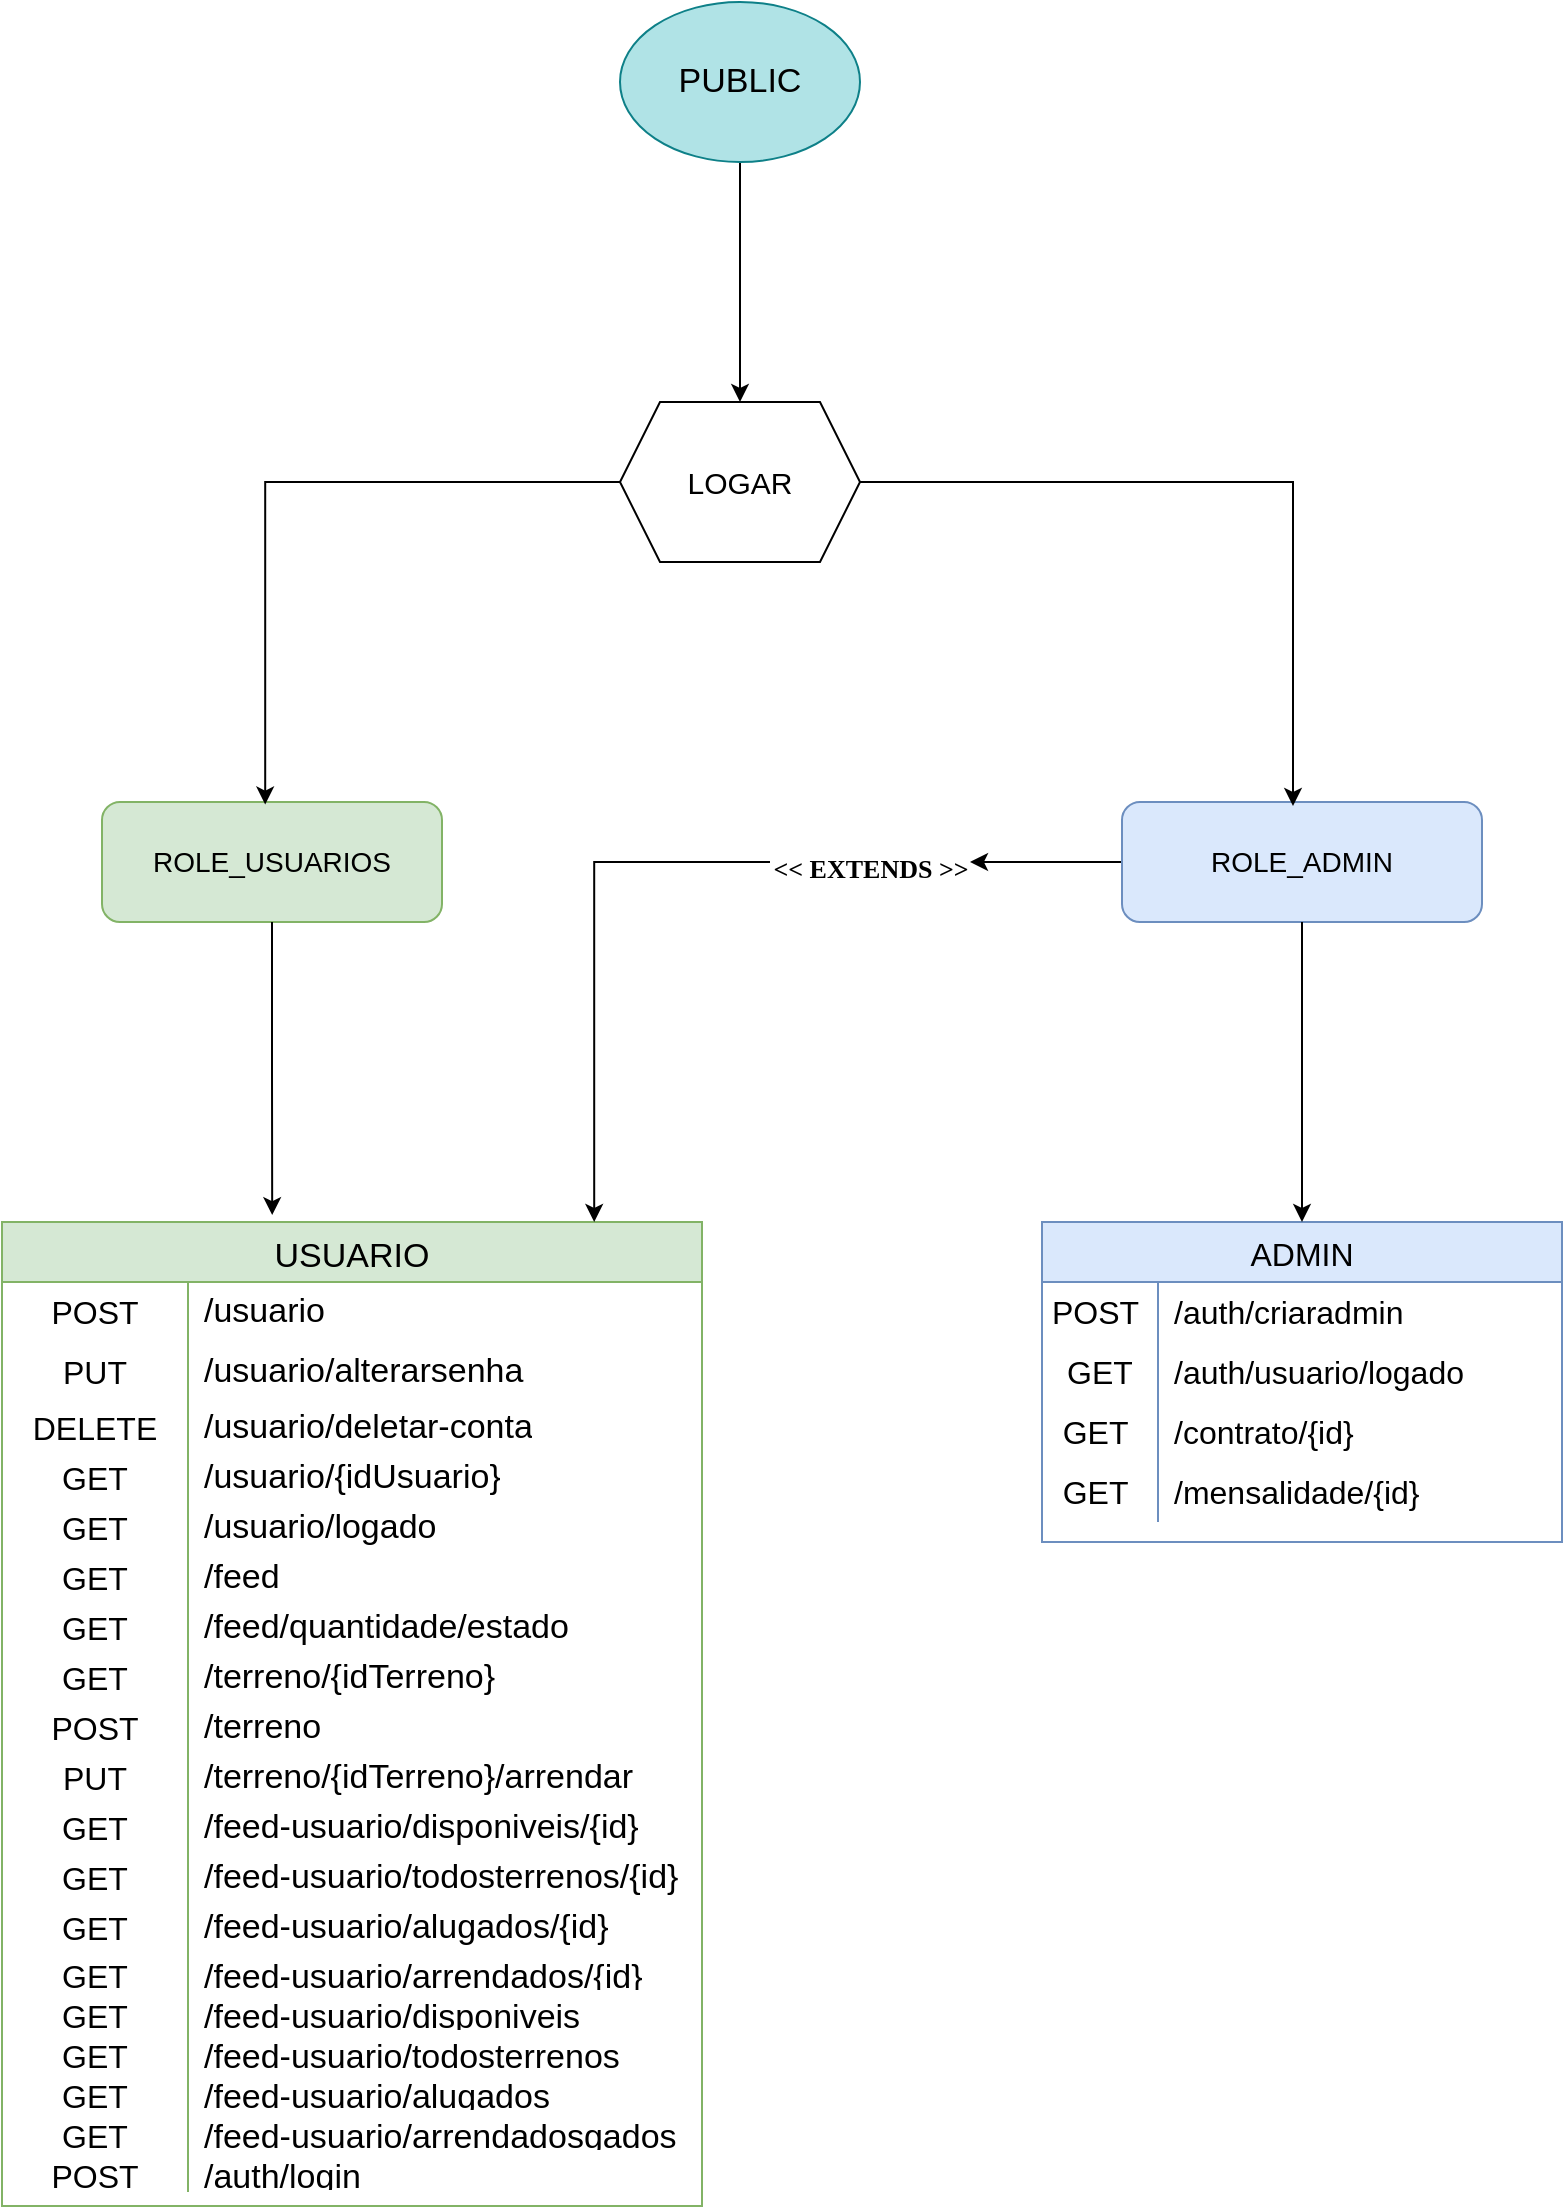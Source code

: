 <mxfile version="23.1.4" type="google">
  <diagram name="Página-1" id="nRooKCIGqbzD4lIbR2Vv">
    <mxGraphModel grid="1" page="1" gridSize="10" guides="1" tooltips="1" connect="0" arrows="1" fold="1" pageScale="1" pageWidth="827" pageHeight="1169" math="0" shadow="0">
      <root>
        <mxCell id="0" />
        <mxCell id="1" parent="0" />
        <mxCell id="QpCjkG6h7ZB04saemi_2-1" value="&lt;font style=&quot;font-size: 15px;&quot;&gt;LOGAR&lt;/font&gt;" style="shape=hexagon;perimeter=hexagonPerimeter2;whiteSpace=wrap;html=1;fixedSize=1;labelBackgroundColor=none;" vertex="1" parent="1">
          <mxGeometry x="339" y="-90" width="120" height="80" as="geometry" />
        </mxCell>
        <mxCell id="QpCjkG6h7ZB04saemi_2-19" value="ROLE_USUARIOS" style="rounded=1;whiteSpace=wrap;html=1;fontSize=14;labelBackgroundColor=none;fillColor=#d5e8d4;strokeColor=#82b366;" vertex="1" parent="1">
          <mxGeometry x="80" y="110" width="170" height="60" as="geometry" />
        </mxCell>
        <mxCell id="QpCjkG6h7ZB04saemi_2-135" style="edgeStyle=orthogonalEdgeStyle;rounded=0;orthogonalLoop=1;jettySize=auto;html=1;" edge="1" parent="1" source="QpCjkG6h7ZB04saemi_2-20" target="QpCjkG6h7ZB04saemi_2-132">
          <mxGeometry relative="1" as="geometry" />
        </mxCell>
        <mxCell id="QpCjkG6h7ZB04saemi_2-20" value="ROLE_ADMIN" style="rounded=1;whiteSpace=wrap;html=1;fontSize=14;labelBackgroundColor=none;fillColor=#dae8fc;strokeColor=#6c8ebf;" vertex="1" parent="1">
          <mxGeometry x="590" y="110" width="180" height="60" as="geometry" />
        </mxCell>
        <mxCell id="QpCjkG6h7ZB04saemi_2-25" style="edgeStyle=orthogonalEdgeStyle;rounded=0;orthogonalLoop=1;jettySize=auto;html=1;entryX=0.475;entryY=0.033;entryDx=0;entryDy=0;entryPerimeter=0;labelBackgroundColor=none;fontColor=default;" edge="1" parent="1" source="QpCjkG6h7ZB04saemi_2-1" target="QpCjkG6h7ZB04saemi_2-20">
          <mxGeometry relative="1" as="geometry" />
        </mxCell>
        <mxCell id="QpCjkG6h7ZB04saemi_2-37" value="USUARIO" style="shape=table;startSize=30;container=1;collapsible=0;childLayout=tableLayout;fixedRows=1;rowLines=0;fontStyle=0;fontSize=17;labelBackgroundColor=none;fillColor=#d5e8d4;strokeColor=#82b366;" vertex="1" parent="1">
          <mxGeometry x="30" y="320" width="350" height="492" as="geometry" />
        </mxCell>
        <mxCell id="QpCjkG6h7ZB04saemi_2-38" value="" style="shape=tableRow;horizontal=0;startSize=0;swimlaneHead=0;swimlaneBody=0;top=0;left=0;bottom=0;right=0;collapsible=0;dropTarget=0;fillColor=none;points=[[0,0.5],[1,0.5]];portConstraint=eastwest;fontSize=16;labelBackgroundColor=none;" vertex="1" parent="QpCjkG6h7ZB04saemi_2-37">
          <mxGeometry y="30" width="350" height="30" as="geometry" />
        </mxCell>
        <mxCell id="QpCjkG6h7ZB04saemi_2-39" value="POST" style="shape=partialRectangle;html=1;whiteSpace=wrap;connectable=0;fillColor=none;top=0;left=0;bottom=0;right=0;overflow=hidden;pointerEvents=1;fontSize=16;labelBackgroundColor=none;" vertex="1" parent="QpCjkG6h7ZB04saemi_2-38">
          <mxGeometry width="93" height="30" as="geometry">
            <mxRectangle width="93" height="30" as="alternateBounds" />
          </mxGeometry>
        </mxCell>
        <mxCell id="QpCjkG6h7ZB04saemi_2-40" value="/usuario&amp;nbsp;" style="shape=partialRectangle;html=1;whiteSpace=wrap;connectable=0;fillColor=none;top=0;left=0;bottom=0;right=0;align=left;spacingLeft=6;overflow=hidden;fontSize=17;labelBackgroundColor=none;fontStyle=0;verticalAlign=middle;" vertex="1" parent="QpCjkG6h7ZB04saemi_2-38">
          <mxGeometry x="93" width="257" height="30" as="geometry">
            <mxRectangle width="257" height="30" as="alternateBounds" />
          </mxGeometry>
        </mxCell>
        <mxCell id="QpCjkG6h7ZB04saemi_2-41" value="" style="shape=tableRow;horizontal=0;startSize=0;swimlaneHead=0;swimlaneBody=0;top=0;left=0;bottom=0;right=0;collapsible=0;dropTarget=0;fillColor=none;points=[[0,0.5],[1,0.5]];portConstraint=eastwest;fontSize=16;labelBackgroundColor=none;" vertex="1" parent="QpCjkG6h7ZB04saemi_2-37">
          <mxGeometry y="60" width="350" height="30" as="geometry" />
        </mxCell>
        <mxCell id="QpCjkG6h7ZB04saemi_2-42" value="PUT" style="shape=partialRectangle;html=1;whiteSpace=wrap;connectable=0;fillColor=none;top=0;left=0;bottom=0;right=0;overflow=hidden;fontSize=16;labelBackgroundColor=none;" vertex="1" parent="QpCjkG6h7ZB04saemi_2-41">
          <mxGeometry width="93" height="30" as="geometry">
            <mxRectangle width="93" height="30" as="alternateBounds" />
          </mxGeometry>
        </mxCell>
        <mxCell id="QpCjkG6h7ZB04saemi_2-43" value="/usuario/alterarsenha" style="shape=partialRectangle;html=1;whiteSpace=wrap;connectable=0;fillColor=none;top=0;left=0;bottom=0;right=0;align=left;spacingLeft=6;overflow=hidden;fontSize=17;labelBackgroundColor=none;fontStyle=0;verticalAlign=middle;" vertex="1" parent="QpCjkG6h7ZB04saemi_2-41">
          <mxGeometry x="93" width="257" height="30" as="geometry">
            <mxRectangle width="257" height="30" as="alternateBounds" />
          </mxGeometry>
        </mxCell>
        <mxCell id="QpCjkG6h7ZB04saemi_2-44" value="" style="shape=tableRow;horizontal=0;startSize=0;swimlaneHead=0;swimlaneBody=0;top=0;left=0;bottom=0;right=0;collapsible=0;dropTarget=0;fillColor=none;points=[[0,0.5],[1,0.5]];portConstraint=eastwest;fontSize=16;labelBackgroundColor=none;" vertex="1" parent="QpCjkG6h7ZB04saemi_2-37">
          <mxGeometry y="90" width="350" height="25" as="geometry" />
        </mxCell>
        <mxCell id="QpCjkG6h7ZB04saemi_2-45" value="DELETE" style="shape=partialRectangle;html=1;whiteSpace=wrap;connectable=0;fillColor=none;top=0;left=0;bottom=0;right=0;overflow=hidden;fontSize=16;labelBackgroundColor=none;" vertex="1" parent="QpCjkG6h7ZB04saemi_2-44">
          <mxGeometry width="93" height="25" as="geometry">
            <mxRectangle width="93" height="25" as="alternateBounds" />
          </mxGeometry>
        </mxCell>
        <mxCell id="QpCjkG6h7ZB04saemi_2-46" value="/usuario/deletar-conta" style="shape=partialRectangle;html=1;whiteSpace=wrap;connectable=0;fillColor=none;top=0;left=0;bottom=0;right=0;align=left;spacingLeft=6;overflow=hidden;fontSize=17;labelBackgroundColor=none;fontStyle=0;verticalAlign=middle;" vertex="1" parent="QpCjkG6h7ZB04saemi_2-44">
          <mxGeometry x="93" width="257" height="25" as="geometry">
            <mxRectangle width="257" height="25" as="alternateBounds" />
          </mxGeometry>
        </mxCell>
        <mxCell id="QpCjkG6h7ZB04saemi_2-72" value="" style="shape=tableRow;horizontal=0;startSize=0;swimlaneHead=0;swimlaneBody=0;top=0;left=0;bottom=0;right=0;collapsible=0;dropTarget=0;fillColor=none;points=[[0,0.5],[1,0.5]];portConstraint=eastwest;fontSize=16;labelBackgroundColor=none;" vertex="1" parent="QpCjkG6h7ZB04saemi_2-37">
          <mxGeometry y="115" width="350" height="25" as="geometry" />
        </mxCell>
        <mxCell id="QpCjkG6h7ZB04saemi_2-73" value="GET" style="shape=partialRectangle;html=1;whiteSpace=wrap;connectable=0;fillColor=none;top=0;left=0;bottom=0;right=0;overflow=hidden;fontSize=16;labelBackgroundColor=none;" vertex="1" parent="QpCjkG6h7ZB04saemi_2-72">
          <mxGeometry width="93" height="25" as="geometry">
            <mxRectangle width="93" height="25" as="alternateBounds" />
          </mxGeometry>
        </mxCell>
        <mxCell id="QpCjkG6h7ZB04saemi_2-74" value="/usuario/{idUsuario}" style="shape=partialRectangle;html=1;whiteSpace=wrap;connectable=0;fillColor=none;top=0;left=0;bottom=0;right=0;align=left;spacingLeft=6;overflow=hidden;fontSize=17;labelBackgroundColor=none;fontStyle=0;verticalAlign=middle;" vertex="1" parent="QpCjkG6h7ZB04saemi_2-72">
          <mxGeometry x="93" width="257" height="25" as="geometry">
            <mxRectangle width="257" height="25" as="alternateBounds" />
          </mxGeometry>
        </mxCell>
        <mxCell id="QpCjkG6h7ZB04saemi_2-75" value="" style="shape=tableRow;horizontal=0;startSize=0;swimlaneHead=0;swimlaneBody=0;top=0;left=0;bottom=0;right=0;collapsible=0;dropTarget=0;fillColor=none;points=[[0,0.5],[1,0.5]];portConstraint=eastwest;fontSize=16;labelBackgroundColor=none;" vertex="1" parent="QpCjkG6h7ZB04saemi_2-37">
          <mxGeometry y="140" width="350" height="25" as="geometry" />
        </mxCell>
        <mxCell id="QpCjkG6h7ZB04saemi_2-76" value="GET" style="shape=partialRectangle;html=1;whiteSpace=wrap;connectable=0;fillColor=none;top=0;left=0;bottom=0;right=0;overflow=hidden;fontSize=16;labelBackgroundColor=none;" vertex="1" parent="QpCjkG6h7ZB04saemi_2-75">
          <mxGeometry width="93" height="25" as="geometry">
            <mxRectangle width="93" height="25" as="alternateBounds" />
          </mxGeometry>
        </mxCell>
        <mxCell id="QpCjkG6h7ZB04saemi_2-77" value="/usuario/logado" style="shape=partialRectangle;html=1;whiteSpace=wrap;connectable=0;fillColor=none;top=0;left=0;bottom=0;right=0;align=left;spacingLeft=6;overflow=hidden;fontSize=17;labelBackgroundColor=none;fontStyle=0;verticalAlign=middle;" vertex="1" parent="QpCjkG6h7ZB04saemi_2-75">
          <mxGeometry x="93" width="257" height="25" as="geometry">
            <mxRectangle width="257" height="25" as="alternateBounds" />
          </mxGeometry>
        </mxCell>
        <mxCell id="QpCjkG6h7ZB04saemi_2-78" value="" style="shape=tableRow;horizontal=0;startSize=0;swimlaneHead=0;swimlaneBody=0;top=0;left=0;bottom=0;right=0;collapsible=0;dropTarget=0;fillColor=none;points=[[0,0.5],[1,0.5]];portConstraint=eastwest;fontSize=16;labelBackgroundColor=none;" vertex="1" parent="QpCjkG6h7ZB04saemi_2-37">
          <mxGeometry y="165" width="350" height="25" as="geometry" />
        </mxCell>
        <mxCell id="QpCjkG6h7ZB04saemi_2-79" value="GET" style="shape=partialRectangle;html=1;whiteSpace=wrap;connectable=0;fillColor=none;top=0;left=0;bottom=0;right=0;overflow=hidden;fontSize=16;labelBackgroundColor=none;" vertex="1" parent="QpCjkG6h7ZB04saemi_2-78">
          <mxGeometry width="93" height="25" as="geometry">
            <mxRectangle width="93" height="25" as="alternateBounds" />
          </mxGeometry>
        </mxCell>
        <mxCell id="QpCjkG6h7ZB04saemi_2-80" value="/feed" style="shape=partialRectangle;html=1;whiteSpace=wrap;connectable=0;fillColor=none;top=0;left=0;bottom=0;right=0;align=left;spacingLeft=6;overflow=hidden;fontSize=17;labelBackgroundColor=none;fontStyle=0;verticalAlign=middle;" vertex="1" parent="QpCjkG6h7ZB04saemi_2-78">
          <mxGeometry x="93" width="257" height="25" as="geometry">
            <mxRectangle width="257" height="25" as="alternateBounds" />
          </mxGeometry>
        </mxCell>
        <mxCell id="QpCjkG6h7ZB04saemi_2-81" value="" style="shape=tableRow;horizontal=0;startSize=0;swimlaneHead=0;swimlaneBody=0;top=0;left=0;bottom=0;right=0;collapsible=0;dropTarget=0;fillColor=none;points=[[0,0.5],[1,0.5]];portConstraint=eastwest;fontSize=16;labelBackgroundColor=none;" vertex="1" parent="QpCjkG6h7ZB04saemi_2-37">
          <mxGeometry y="190" width="350" height="25" as="geometry" />
        </mxCell>
        <mxCell id="QpCjkG6h7ZB04saemi_2-82" value="GET" style="shape=partialRectangle;html=1;whiteSpace=wrap;connectable=0;fillColor=none;top=0;left=0;bottom=0;right=0;overflow=hidden;fontSize=16;labelBackgroundColor=none;" vertex="1" parent="QpCjkG6h7ZB04saemi_2-81">
          <mxGeometry width="93" height="25" as="geometry">
            <mxRectangle width="93" height="25" as="alternateBounds" />
          </mxGeometry>
        </mxCell>
        <mxCell id="QpCjkG6h7ZB04saemi_2-83" value="/feed/quantidade/estado" style="shape=partialRectangle;html=1;whiteSpace=wrap;connectable=0;fillColor=none;top=0;left=0;bottom=0;right=0;align=left;spacingLeft=6;overflow=hidden;fontSize=17;labelBackgroundColor=none;fontStyle=0;verticalAlign=middle;" vertex="1" parent="QpCjkG6h7ZB04saemi_2-81">
          <mxGeometry x="93" width="257" height="25" as="geometry">
            <mxRectangle width="257" height="25" as="alternateBounds" />
          </mxGeometry>
        </mxCell>
        <mxCell id="QpCjkG6h7ZB04saemi_2-84" value="" style="shape=tableRow;horizontal=0;startSize=0;swimlaneHead=0;swimlaneBody=0;top=0;left=0;bottom=0;right=0;collapsible=0;dropTarget=0;fillColor=none;points=[[0,0.5],[1,0.5]];portConstraint=eastwest;fontSize=16;labelBackgroundColor=none;" vertex="1" parent="QpCjkG6h7ZB04saemi_2-37">
          <mxGeometry y="215" width="350" height="25" as="geometry" />
        </mxCell>
        <mxCell id="QpCjkG6h7ZB04saemi_2-85" value="GET" style="shape=partialRectangle;html=1;whiteSpace=wrap;connectable=0;fillColor=none;top=0;left=0;bottom=0;right=0;overflow=hidden;fontSize=16;labelBackgroundColor=none;" vertex="1" parent="QpCjkG6h7ZB04saemi_2-84">
          <mxGeometry width="93" height="25" as="geometry">
            <mxRectangle width="93" height="25" as="alternateBounds" />
          </mxGeometry>
        </mxCell>
        <mxCell id="QpCjkG6h7ZB04saemi_2-86" value="/terreno/{idTerreno}" style="shape=partialRectangle;html=1;whiteSpace=wrap;connectable=0;fillColor=none;top=0;left=0;bottom=0;right=0;align=left;spacingLeft=6;overflow=hidden;fontSize=17;labelBackgroundColor=none;fontStyle=0;verticalAlign=middle;" vertex="1" parent="QpCjkG6h7ZB04saemi_2-84">
          <mxGeometry x="93" width="257" height="25" as="geometry">
            <mxRectangle width="257" height="25" as="alternateBounds" />
          </mxGeometry>
        </mxCell>
        <mxCell id="QpCjkG6h7ZB04saemi_2-87" value="" style="shape=tableRow;horizontal=0;startSize=0;swimlaneHead=0;swimlaneBody=0;top=0;left=0;bottom=0;right=0;collapsible=0;dropTarget=0;fillColor=none;points=[[0,0.5],[1,0.5]];portConstraint=eastwest;fontSize=16;labelBackgroundColor=none;" vertex="1" parent="QpCjkG6h7ZB04saemi_2-37">
          <mxGeometry y="240" width="350" height="25" as="geometry" />
        </mxCell>
        <mxCell id="QpCjkG6h7ZB04saemi_2-88" value="POST" style="shape=partialRectangle;html=1;whiteSpace=wrap;connectable=0;fillColor=none;top=0;left=0;bottom=0;right=0;overflow=hidden;fontSize=16;labelBackgroundColor=none;" vertex="1" parent="QpCjkG6h7ZB04saemi_2-87">
          <mxGeometry width="93" height="25" as="geometry">
            <mxRectangle width="93" height="25" as="alternateBounds" />
          </mxGeometry>
        </mxCell>
        <mxCell id="QpCjkG6h7ZB04saemi_2-89" value="/terreno" style="shape=partialRectangle;html=1;whiteSpace=wrap;connectable=0;fillColor=none;top=0;left=0;bottom=0;right=0;align=left;spacingLeft=6;overflow=hidden;fontSize=17;labelBackgroundColor=none;fontStyle=0;verticalAlign=middle;" vertex="1" parent="QpCjkG6h7ZB04saemi_2-87">
          <mxGeometry x="93" width="257" height="25" as="geometry">
            <mxRectangle width="257" height="25" as="alternateBounds" />
          </mxGeometry>
        </mxCell>
        <mxCell id="QpCjkG6h7ZB04saemi_2-90" value="" style="shape=tableRow;horizontal=0;startSize=0;swimlaneHead=0;swimlaneBody=0;top=0;left=0;bottom=0;right=0;collapsible=0;dropTarget=0;fillColor=none;points=[[0,0.5],[1,0.5]];portConstraint=eastwest;fontSize=16;labelBackgroundColor=none;" vertex="1" parent="QpCjkG6h7ZB04saemi_2-37">
          <mxGeometry y="265" width="350" height="25" as="geometry" />
        </mxCell>
        <mxCell id="QpCjkG6h7ZB04saemi_2-91" value="PUT" style="shape=partialRectangle;html=1;whiteSpace=wrap;connectable=0;fillColor=none;top=0;left=0;bottom=0;right=0;overflow=hidden;fontSize=16;labelBackgroundColor=none;" vertex="1" parent="QpCjkG6h7ZB04saemi_2-90">
          <mxGeometry width="93" height="25" as="geometry">
            <mxRectangle width="93" height="25" as="alternateBounds" />
          </mxGeometry>
        </mxCell>
        <mxCell id="QpCjkG6h7ZB04saemi_2-92" value="/terreno/{idTerreno}/arrendar" style="shape=partialRectangle;html=1;whiteSpace=wrap;connectable=0;fillColor=none;top=0;left=0;bottom=0;right=0;align=left;spacingLeft=6;overflow=hidden;fontSize=17;labelBackgroundColor=none;fontStyle=0;verticalAlign=middle;" vertex="1" parent="QpCjkG6h7ZB04saemi_2-90">
          <mxGeometry x="93" width="257" height="25" as="geometry">
            <mxRectangle width="257" height="25" as="alternateBounds" />
          </mxGeometry>
        </mxCell>
        <mxCell id="QpCjkG6h7ZB04saemi_2-93" value="" style="shape=tableRow;horizontal=0;startSize=0;swimlaneHead=0;swimlaneBody=0;top=0;left=0;bottom=0;right=0;collapsible=0;dropTarget=0;fillColor=none;points=[[0,0.5],[1,0.5]];portConstraint=eastwest;fontSize=16;labelBackgroundColor=none;" vertex="1" parent="QpCjkG6h7ZB04saemi_2-37">
          <mxGeometry y="290" width="350" height="25" as="geometry" />
        </mxCell>
        <mxCell id="QpCjkG6h7ZB04saemi_2-94" value="GET" style="shape=partialRectangle;html=1;whiteSpace=wrap;connectable=0;fillColor=none;top=0;left=0;bottom=0;right=0;overflow=hidden;fontSize=16;labelBackgroundColor=none;" vertex="1" parent="QpCjkG6h7ZB04saemi_2-93">
          <mxGeometry width="93" height="25" as="geometry">
            <mxRectangle width="93" height="25" as="alternateBounds" />
          </mxGeometry>
        </mxCell>
        <mxCell id="QpCjkG6h7ZB04saemi_2-95" value="/feed-usuario/disponiveis/{id}" style="shape=partialRectangle;html=1;whiteSpace=wrap;connectable=0;fillColor=none;top=0;left=0;bottom=0;right=0;align=left;spacingLeft=6;overflow=hidden;fontSize=17;labelBackgroundColor=none;fontStyle=0;verticalAlign=middle;" vertex="1" parent="QpCjkG6h7ZB04saemi_2-93">
          <mxGeometry x="93" width="257" height="25" as="geometry">
            <mxRectangle width="257" height="25" as="alternateBounds" />
          </mxGeometry>
        </mxCell>
        <mxCell id="QpCjkG6h7ZB04saemi_2-96" value="" style="shape=tableRow;horizontal=0;startSize=0;swimlaneHead=0;swimlaneBody=0;top=0;left=0;bottom=0;right=0;collapsible=0;dropTarget=0;fillColor=none;points=[[0,0.5],[1,0.5]];portConstraint=eastwest;fontSize=16;labelBackgroundColor=none;" vertex="1" parent="QpCjkG6h7ZB04saemi_2-37">
          <mxGeometry y="315" width="350" height="25" as="geometry" />
        </mxCell>
        <mxCell id="QpCjkG6h7ZB04saemi_2-97" value="GET" style="shape=partialRectangle;html=1;whiteSpace=wrap;connectable=0;fillColor=none;top=0;left=0;bottom=0;right=0;overflow=hidden;fontSize=16;labelBackgroundColor=none;" vertex="1" parent="QpCjkG6h7ZB04saemi_2-96">
          <mxGeometry width="93" height="25" as="geometry">
            <mxRectangle width="93" height="25" as="alternateBounds" />
          </mxGeometry>
        </mxCell>
        <mxCell id="QpCjkG6h7ZB04saemi_2-98" value="/feed-usuario/todosterrenos/{id}" style="shape=partialRectangle;html=1;whiteSpace=wrap;connectable=0;fillColor=none;top=0;left=0;bottom=0;right=0;align=left;spacingLeft=6;overflow=hidden;fontSize=17;labelBackgroundColor=none;fontStyle=0;verticalAlign=middle;" vertex="1" parent="QpCjkG6h7ZB04saemi_2-96">
          <mxGeometry x="93" width="257" height="25" as="geometry">
            <mxRectangle width="257" height="25" as="alternateBounds" />
          </mxGeometry>
        </mxCell>
        <mxCell id="QpCjkG6h7ZB04saemi_2-99" value="" style="shape=tableRow;horizontal=0;startSize=0;swimlaneHead=0;swimlaneBody=0;top=0;left=0;bottom=0;right=0;collapsible=0;dropTarget=0;fillColor=none;points=[[0,0.5],[1,0.5]];portConstraint=eastwest;fontSize=16;labelBackgroundColor=none;" vertex="1" parent="QpCjkG6h7ZB04saemi_2-37">
          <mxGeometry y="340" width="350" height="25" as="geometry" />
        </mxCell>
        <mxCell id="QpCjkG6h7ZB04saemi_2-100" value="GET" style="shape=partialRectangle;html=1;whiteSpace=wrap;connectable=0;fillColor=none;top=0;left=0;bottom=0;right=0;overflow=hidden;fontSize=16;labelBackgroundColor=none;" vertex="1" parent="QpCjkG6h7ZB04saemi_2-99">
          <mxGeometry width="93" height="25" as="geometry">
            <mxRectangle width="93" height="25" as="alternateBounds" />
          </mxGeometry>
        </mxCell>
        <mxCell id="QpCjkG6h7ZB04saemi_2-101" value="/feed-usuario/alugados/{id}" style="shape=partialRectangle;html=1;whiteSpace=wrap;connectable=0;fillColor=none;top=0;left=0;bottom=0;right=0;align=left;spacingLeft=6;overflow=hidden;fontSize=17;labelBackgroundColor=none;fontStyle=0;verticalAlign=middle;" vertex="1" parent="QpCjkG6h7ZB04saemi_2-99">
          <mxGeometry x="93" width="257" height="25" as="geometry">
            <mxRectangle width="257" height="25" as="alternateBounds" />
          </mxGeometry>
        </mxCell>
        <mxCell id="QpCjkG6h7ZB04saemi_2-102" value="" style="shape=tableRow;horizontal=0;startSize=0;swimlaneHead=0;swimlaneBody=0;top=0;left=0;bottom=0;right=0;collapsible=0;dropTarget=0;fillColor=none;points=[[0,0.5],[1,0.5]];portConstraint=eastwest;fontSize=16;labelBackgroundColor=none;" vertex="1" parent="QpCjkG6h7ZB04saemi_2-37">
          <mxGeometry y="365" width="350" height="20" as="geometry" />
        </mxCell>
        <mxCell id="QpCjkG6h7ZB04saemi_2-103" value="GET" style="shape=partialRectangle;html=1;whiteSpace=wrap;connectable=0;fillColor=none;top=0;left=0;bottom=0;right=0;overflow=hidden;fontSize=16;labelBackgroundColor=none;" vertex="1" parent="QpCjkG6h7ZB04saemi_2-102">
          <mxGeometry width="93" height="20" as="geometry">
            <mxRectangle width="93" height="20" as="alternateBounds" />
          </mxGeometry>
        </mxCell>
        <mxCell id="QpCjkG6h7ZB04saemi_2-104" value="/feed-usuario/arrendados/{id}" style="shape=partialRectangle;html=1;whiteSpace=wrap;connectable=0;fillColor=none;top=0;left=0;bottom=0;right=0;align=left;spacingLeft=6;overflow=hidden;fontSize=17;labelBackgroundColor=none;fontStyle=0;verticalAlign=middle;" vertex="1" parent="QpCjkG6h7ZB04saemi_2-102">
          <mxGeometry x="93" width="257" height="20" as="geometry">
            <mxRectangle width="257" height="20" as="alternateBounds" />
          </mxGeometry>
        </mxCell>
        <mxCell id="QpCjkG6h7ZB04saemi_2-105" value="" style="shape=tableRow;horizontal=0;startSize=0;swimlaneHead=0;swimlaneBody=0;top=0;left=0;bottom=0;right=0;collapsible=0;dropTarget=0;fillColor=none;points=[[0,0.5],[1,0.5]];portConstraint=eastwest;fontSize=16;labelBackgroundColor=none;" vertex="1" parent="QpCjkG6h7ZB04saemi_2-37">
          <mxGeometry y="385" width="350" height="20" as="geometry" />
        </mxCell>
        <mxCell id="QpCjkG6h7ZB04saemi_2-106" value="GET" style="shape=partialRectangle;html=1;whiteSpace=wrap;connectable=0;fillColor=none;top=0;left=0;bottom=0;right=0;overflow=hidden;fontSize=16;labelBackgroundColor=none;" vertex="1" parent="QpCjkG6h7ZB04saemi_2-105">
          <mxGeometry width="93" height="20" as="geometry">
            <mxRectangle width="93" height="20" as="alternateBounds" />
          </mxGeometry>
        </mxCell>
        <mxCell id="QpCjkG6h7ZB04saemi_2-107" value="/feed-usuario/disponiveis" style="shape=partialRectangle;html=1;whiteSpace=wrap;connectable=0;fillColor=none;top=0;left=0;bottom=0;right=0;align=left;spacingLeft=6;overflow=hidden;fontSize=17;labelBackgroundColor=none;fontStyle=0;verticalAlign=middle;" vertex="1" parent="QpCjkG6h7ZB04saemi_2-105">
          <mxGeometry x="93" width="257" height="20" as="geometry">
            <mxRectangle width="257" height="20" as="alternateBounds" />
          </mxGeometry>
        </mxCell>
        <mxCell id="QpCjkG6h7ZB04saemi_2-108" value="" style="shape=tableRow;horizontal=0;startSize=0;swimlaneHead=0;swimlaneBody=0;top=0;left=0;bottom=0;right=0;collapsible=0;dropTarget=0;fillColor=none;points=[[0,0.5],[1,0.5]];portConstraint=eastwest;fontSize=16;labelBackgroundColor=none;" vertex="1" parent="QpCjkG6h7ZB04saemi_2-37">
          <mxGeometry y="405" width="350" height="20" as="geometry" />
        </mxCell>
        <mxCell id="QpCjkG6h7ZB04saemi_2-109" value="GET" style="shape=partialRectangle;html=1;whiteSpace=wrap;connectable=0;fillColor=none;top=0;left=0;bottom=0;right=0;overflow=hidden;fontSize=16;labelBackgroundColor=none;" vertex="1" parent="QpCjkG6h7ZB04saemi_2-108">
          <mxGeometry width="93" height="20" as="geometry">
            <mxRectangle width="93" height="20" as="alternateBounds" />
          </mxGeometry>
        </mxCell>
        <mxCell id="QpCjkG6h7ZB04saemi_2-110" value="/feed-usuario/todosterrenos" style="shape=partialRectangle;html=1;whiteSpace=wrap;connectable=0;fillColor=none;top=0;left=0;bottom=0;right=0;align=left;spacingLeft=6;overflow=hidden;fontSize=17;labelBackgroundColor=none;fontStyle=0;verticalAlign=middle;" vertex="1" parent="QpCjkG6h7ZB04saemi_2-108">
          <mxGeometry x="93" width="257" height="20" as="geometry">
            <mxRectangle width="257" height="20" as="alternateBounds" />
          </mxGeometry>
        </mxCell>
        <mxCell id="QpCjkG6h7ZB04saemi_2-111" value="" style="shape=tableRow;horizontal=0;startSize=0;swimlaneHead=0;swimlaneBody=0;top=0;left=0;bottom=0;right=0;collapsible=0;dropTarget=0;fillColor=none;points=[[0,0.5],[1,0.5]];portConstraint=eastwest;fontSize=16;labelBackgroundColor=none;" vertex="1" parent="QpCjkG6h7ZB04saemi_2-37">
          <mxGeometry y="425" width="350" height="20" as="geometry" />
        </mxCell>
        <mxCell id="QpCjkG6h7ZB04saemi_2-112" value="GET" style="shape=partialRectangle;html=1;whiteSpace=wrap;connectable=0;fillColor=none;top=0;left=0;bottom=0;right=0;overflow=hidden;fontSize=16;labelBackgroundColor=none;" vertex="1" parent="QpCjkG6h7ZB04saemi_2-111">
          <mxGeometry width="93" height="20" as="geometry">
            <mxRectangle width="93" height="20" as="alternateBounds" />
          </mxGeometry>
        </mxCell>
        <mxCell id="QpCjkG6h7ZB04saemi_2-113" value="/feed-usuario/alugados" style="shape=partialRectangle;html=1;whiteSpace=wrap;connectable=0;fillColor=none;top=0;left=0;bottom=0;right=0;align=left;spacingLeft=6;overflow=hidden;fontSize=17;labelBackgroundColor=none;fontStyle=0;verticalAlign=middle;" vertex="1" parent="QpCjkG6h7ZB04saemi_2-111">
          <mxGeometry x="93" width="257" height="20" as="geometry">
            <mxRectangle width="257" height="20" as="alternateBounds" />
          </mxGeometry>
        </mxCell>
        <mxCell id="QpCjkG6h7ZB04saemi_2-114" value="" style="shape=tableRow;horizontal=0;startSize=0;swimlaneHead=0;swimlaneBody=0;top=0;left=0;bottom=0;right=0;collapsible=0;dropTarget=0;fillColor=none;points=[[0,0.5],[1,0.5]];portConstraint=eastwest;fontSize=16;labelBackgroundColor=none;" vertex="1" parent="QpCjkG6h7ZB04saemi_2-37">
          <mxGeometry y="445" width="350" height="20" as="geometry" />
        </mxCell>
        <mxCell id="QpCjkG6h7ZB04saemi_2-115" value="GET" style="shape=partialRectangle;html=1;whiteSpace=wrap;connectable=0;fillColor=none;top=0;left=0;bottom=0;right=0;overflow=hidden;fontSize=16;labelBackgroundColor=none;" vertex="1" parent="QpCjkG6h7ZB04saemi_2-114">
          <mxGeometry width="93" height="20" as="geometry">
            <mxRectangle width="93" height="20" as="alternateBounds" />
          </mxGeometry>
        </mxCell>
        <mxCell id="QpCjkG6h7ZB04saemi_2-116" value="/feed-usuario/arrendadosgados" style="shape=partialRectangle;html=1;whiteSpace=wrap;connectable=0;fillColor=none;top=0;left=0;bottom=0;right=0;align=left;spacingLeft=6;overflow=hidden;fontSize=17;labelBackgroundColor=none;fontStyle=0;verticalAlign=middle;" vertex="1" parent="QpCjkG6h7ZB04saemi_2-114">
          <mxGeometry x="93" width="257" height="20" as="geometry">
            <mxRectangle width="257" height="20" as="alternateBounds" />
          </mxGeometry>
        </mxCell>
        <mxCell id="QpCjkG6h7ZB04saemi_2-117" value="" style="shape=tableRow;horizontal=0;startSize=0;swimlaneHead=0;swimlaneBody=0;top=0;left=0;bottom=0;right=0;collapsible=0;dropTarget=0;fillColor=none;points=[[0,0.5],[1,0.5]];portConstraint=eastwest;fontSize=16;labelBackgroundColor=none;" vertex="1" parent="QpCjkG6h7ZB04saemi_2-37">
          <mxGeometry y="465" width="350" height="20" as="geometry" />
        </mxCell>
        <mxCell id="QpCjkG6h7ZB04saemi_2-118" value="POST" style="shape=partialRectangle;html=1;whiteSpace=wrap;connectable=0;fillColor=none;top=0;left=0;bottom=0;right=0;overflow=hidden;fontSize=16;labelBackgroundColor=none;" vertex="1" parent="QpCjkG6h7ZB04saemi_2-117">
          <mxGeometry width="93" height="20" as="geometry">
            <mxRectangle width="93" height="20" as="alternateBounds" />
          </mxGeometry>
        </mxCell>
        <mxCell id="QpCjkG6h7ZB04saemi_2-119" value="/auth/login" style="shape=partialRectangle;html=1;whiteSpace=wrap;connectable=0;fillColor=none;top=0;left=0;bottom=0;right=0;align=left;spacingLeft=6;overflow=hidden;fontSize=17;labelBackgroundColor=none;fontStyle=0;verticalAlign=middle;" vertex="1" parent="QpCjkG6h7ZB04saemi_2-117">
          <mxGeometry x="93" width="257" height="20" as="geometry">
            <mxRectangle width="257" height="20" as="alternateBounds" />
          </mxGeometry>
        </mxCell>
        <mxCell id="QpCjkG6h7ZB04saemi_2-47" value="ADMIN" style="shape=table;startSize=30;container=1;collapsible=0;childLayout=tableLayout;fixedRows=1;rowLines=0;fontStyle=0;fontSize=16;labelBackgroundColor=none;fillColor=#dae8fc;strokeColor=#6c8ebf;" vertex="1" parent="1">
          <mxGeometry x="550" y="320" width="260" height="160" as="geometry" />
        </mxCell>
        <mxCell id="QpCjkG6h7ZB04saemi_2-48" value="" style="shape=tableRow;horizontal=0;startSize=0;swimlaneHead=0;swimlaneBody=0;top=0;left=0;bottom=0;right=0;collapsible=0;dropTarget=0;fillColor=none;points=[[0,0.5],[1,0.5]];portConstraint=eastwest;fontSize=16;labelBackgroundColor=none;" vertex="1" parent="QpCjkG6h7ZB04saemi_2-47">
          <mxGeometry y="30" width="260" height="30" as="geometry" />
        </mxCell>
        <mxCell id="QpCjkG6h7ZB04saemi_2-49" value="POST&amp;nbsp;" style="shape=partialRectangle;html=1;whiteSpace=wrap;connectable=0;fillColor=none;top=0;left=0;bottom=0;right=0;overflow=hidden;pointerEvents=1;fontSize=16;labelBackgroundColor=none;" vertex="1" parent="QpCjkG6h7ZB04saemi_2-48">
          <mxGeometry width="58" height="30" as="geometry">
            <mxRectangle width="58" height="30" as="alternateBounds" />
          </mxGeometry>
        </mxCell>
        <mxCell id="QpCjkG6h7ZB04saemi_2-50" value="/auth/criaradmin" style="shape=partialRectangle;html=1;whiteSpace=wrap;connectable=0;fillColor=none;top=0;left=0;bottom=0;right=0;align=left;spacingLeft=6;overflow=hidden;fontSize=16;labelBackgroundColor=none;" vertex="1" parent="QpCjkG6h7ZB04saemi_2-48">
          <mxGeometry x="58" width="202" height="30" as="geometry">
            <mxRectangle width="202" height="30" as="alternateBounds" />
          </mxGeometry>
        </mxCell>
        <mxCell id="QpCjkG6h7ZB04saemi_2-51" value="" style="shape=tableRow;horizontal=0;startSize=0;swimlaneHead=0;swimlaneBody=0;top=0;left=0;bottom=0;right=0;collapsible=0;dropTarget=0;fillColor=none;points=[[0,0.5],[1,0.5]];portConstraint=eastwest;fontSize=16;labelBackgroundColor=none;" vertex="1" parent="QpCjkG6h7ZB04saemi_2-47">
          <mxGeometry y="60" width="260" height="30" as="geometry" />
        </mxCell>
        <mxCell id="QpCjkG6h7ZB04saemi_2-52" value="GET" style="shape=partialRectangle;html=1;whiteSpace=wrap;connectable=0;fillColor=none;top=0;left=0;bottom=0;right=0;overflow=hidden;fontSize=16;labelBackgroundColor=none;" vertex="1" parent="QpCjkG6h7ZB04saemi_2-51">
          <mxGeometry width="58" height="30" as="geometry">
            <mxRectangle width="58" height="30" as="alternateBounds" />
          </mxGeometry>
        </mxCell>
        <mxCell id="QpCjkG6h7ZB04saemi_2-53" value="/auth/usuario/logado" style="shape=partialRectangle;html=1;whiteSpace=wrap;connectable=0;fillColor=none;top=0;left=0;bottom=0;right=0;align=left;spacingLeft=6;overflow=hidden;fontSize=16;labelBackgroundColor=none;" vertex="1" parent="QpCjkG6h7ZB04saemi_2-51">
          <mxGeometry x="58" width="202" height="30" as="geometry">
            <mxRectangle width="202" height="30" as="alternateBounds" />
          </mxGeometry>
        </mxCell>
        <mxCell id="QpCjkG6h7ZB04saemi_2-54" value="" style="shape=tableRow;horizontal=0;startSize=0;swimlaneHead=0;swimlaneBody=0;top=0;left=0;bottom=0;right=0;collapsible=0;dropTarget=0;fillColor=none;points=[[0,0.5],[1,0.5]];portConstraint=eastwest;fontSize=16;labelBackgroundColor=none;" vertex="1" parent="QpCjkG6h7ZB04saemi_2-47">
          <mxGeometry y="90" width="260" height="30" as="geometry" />
        </mxCell>
        <mxCell id="QpCjkG6h7ZB04saemi_2-55" value="GET&amp;nbsp;" style="shape=partialRectangle;html=1;whiteSpace=wrap;connectable=0;fillColor=none;top=0;left=0;bottom=0;right=0;overflow=hidden;fontSize=16;labelBackgroundColor=none;" vertex="1" parent="QpCjkG6h7ZB04saemi_2-54">
          <mxGeometry width="58" height="30" as="geometry">
            <mxRectangle width="58" height="30" as="alternateBounds" />
          </mxGeometry>
        </mxCell>
        <mxCell id="QpCjkG6h7ZB04saemi_2-56" value="/contrato/{id}" style="shape=partialRectangle;html=1;whiteSpace=wrap;connectable=0;fillColor=none;top=0;left=0;bottom=0;right=0;align=left;spacingLeft=6;overflow=hidden;fontSize=16;labelBackgroundColor=none;" vertex="1" parent="QpCjkG6h7ZB04saemi_2-54">
          <mxGeometry x="58" width="202" height="30" as="geometry">
            <mxRectangle width="202" height="30" as="alternateBounds" />
          </mxGeometry>
        </mxCell>
        <mxCell id="QpCjkG6h7ZB04saemi_2-60" value="" style="shape=tableRow;horizontal=0;startSize=0;swimlaneHead=0;swimlaneBody=0;top=0;left=0;bottom=0;right=0;collapsible=0;dropTarget=0;fillColor=none;points=[[0,0.5],[1,0.5]];portConstraint=eastwest;fontSize=16;labelBackgroundColor=none;" vertex="1" parent="QpCjkG6h7ZB04saemi_2-47">
          <mxGeometry y="120" width="260" height="30" as="geometry" />
        </mxCell>
        <mxCell id="QpCjkG6h7ZB04saemi_2-61" value="GET&amp;nbsp;" style="shape=partialRectangle;html=1;whiteSpace=wrap;connectable=0;fillColor=none;top=0;left=0;bottom=0;right=0;overflow=hidden;pointerEvents=1;fontSize=16;labelBackgroundColor=none;" vertex="1" parent="QpCjkG6h7ZB04saemi_2-60">
          <mxGeometry width="58" height="30" as="geometry">
            <mxRectangle width="58" height="30" as="alternateBounds" />
          </mxGeometry>
        </mxCell>
        <mxCell id="QpCjkG6h7ZB04saemi_2-62" value="/mensalidade/{id}" style="shape=partialRectangle;html=1;whiteSpace=wrap;connectable=0;fillColor=none;top=0;left=0;bottom=0;right=0;align=left;spacingLeft=6;overflow=hidden;fontSize=16;labelBackgroundColor=none;" vertex="1" parent="QpCjkG6h7ZB04saemi_2-60">
          <mxGeometry x="58" width="202" height="30" as="geometry">
            <mxRectangle width="202" height="30" as="alternateBounds" />
          </mxGeometry>
        </mxCell>
        <mxCell id="QpCjkG6h7ZB04saemi_2-65" style="edgeStyle=orthogonalEdgeStyle;rounded=0;orthogonalLoop=1;jettySize=auto;html=1;entryX=0.5;entryY=0;entryDx=0;entryDy=0;entryPerimeter=0;labelBackgroundColor=none;fontColor=default;" edge="1" parent="1" source="QpCjkG6h7ZB04saemi_2-20" target="QpCjkG6h7ZB04saemi_2-47">
          <mxGeometry relative="1" as="geometry" />
        </mxCell>
        <mxCell id="QpCjkG6h7ZB04saemi_2-67" style="edgeStyle=orthogonalEdgeStyle;rounded=0;orthogonalLoop=1;jettySize=auto;html=1;labelBackgroundColor=none;fontColor=default;" edge="1" parent="1" source="QpCjkG6h7ZB04saemi_2-66" target="QpCjkG6h7ZB04saemi_2-1">
          <mxGeometry relative="1" as="geometry" />
        </mxCell>
        <mxCell id="QpCjkG6h7ZB04saemi_2-66" value="&lt;font style=&quot;font-size: 17px;&quot;&gt;PUBLIC&lt;/font&gt;" style="ellipse;whiteSpace=wrap;html=1;labelBackgroundColor=none;fillColor=#b0e3e6;strokeColor=#0e8088;" vertex="1" parent="1">
          <mxGeometry x="339" y="-290" width="120" height="80" as="geometry" />
        </mxCell>
        <mxCell id="QpCjkG6h7ZB04saemi_2-71" style="edgeStyle=orthogonalEdgeStyle;rounded=0;orthogonalLoop=1;jettySize=auto;html=1;entryX=0.48;entryY=0.021;entryDx=0;entryDy=0;entryPerimeter=0;labelBackgroundColor=none;fontColor=default;" edge="1" parent="1" source="QpCjkG6h7ZB04saemi_2-1" target="QpCjkG6h7ZB04saemi_2-19">
          <mxGeometry relative="1" as="geometry" />
        </mxCell>
        <mxCell id="QpCjkG6h7ZB04saemi_2-125" style="edgeStyle=orthogonalEdgeStyle;rounded=0;orthogonalLoop=1;jettySize=auto;html=1;entryX=0.386;entryY=-0.007;entryDx=0;entryDy=0;entryPerimeter=0;labelBackgroundColor=none;fontColor=default;" edge="1" parent="1" source="QpCjkG6h7ZB04saemi_2-19" target="QpCjkG6h7ZB04saemi_2-37">
          <mxGeometry relative="1" as="geometry" />
        </mxCell>
        <mxCell id="QpCjkG6h7ZB04saemi_2-132" value="&lt;font face=&quot;Verdana&quot; style=&quot;font-size: 13px;&quot;&gt;&amp;lt;&amp;lt; EXTENDS &amp;gt;&amp;gt;&lt;/font&gt;" style="text;strokeColor=none;fillColor=none;html=1;fontSize=24;fontStyle=1;verticalAlign=middle;align=center;" vertex="1" parent="1">
          <mxGeometry x="414" y="120" width="100" height="40" as="geometry" />
        </mxCell>
        <mxCell id="QpCjkG6h7ZB04saemi_2-138" style="edgeStyle=orthogonalEdgeStyle;rounded=0;orthogonalLoop=1;jettySize=auto;html=1;entryX=0.846;entryY=0;entryDx=0;entryDy=0;entryPerimeter=0;" edge="1" parent="1" source="QpCjkG6h7ZB04saemi_2-132" target="QpCjkG6h7ZB04saemi_2-37">
          <mxGeometry relative="1" as="geometry" />
        </mxCell>
      </root>
    </mxGraphModel>
  </diagram>
</mxfile>
